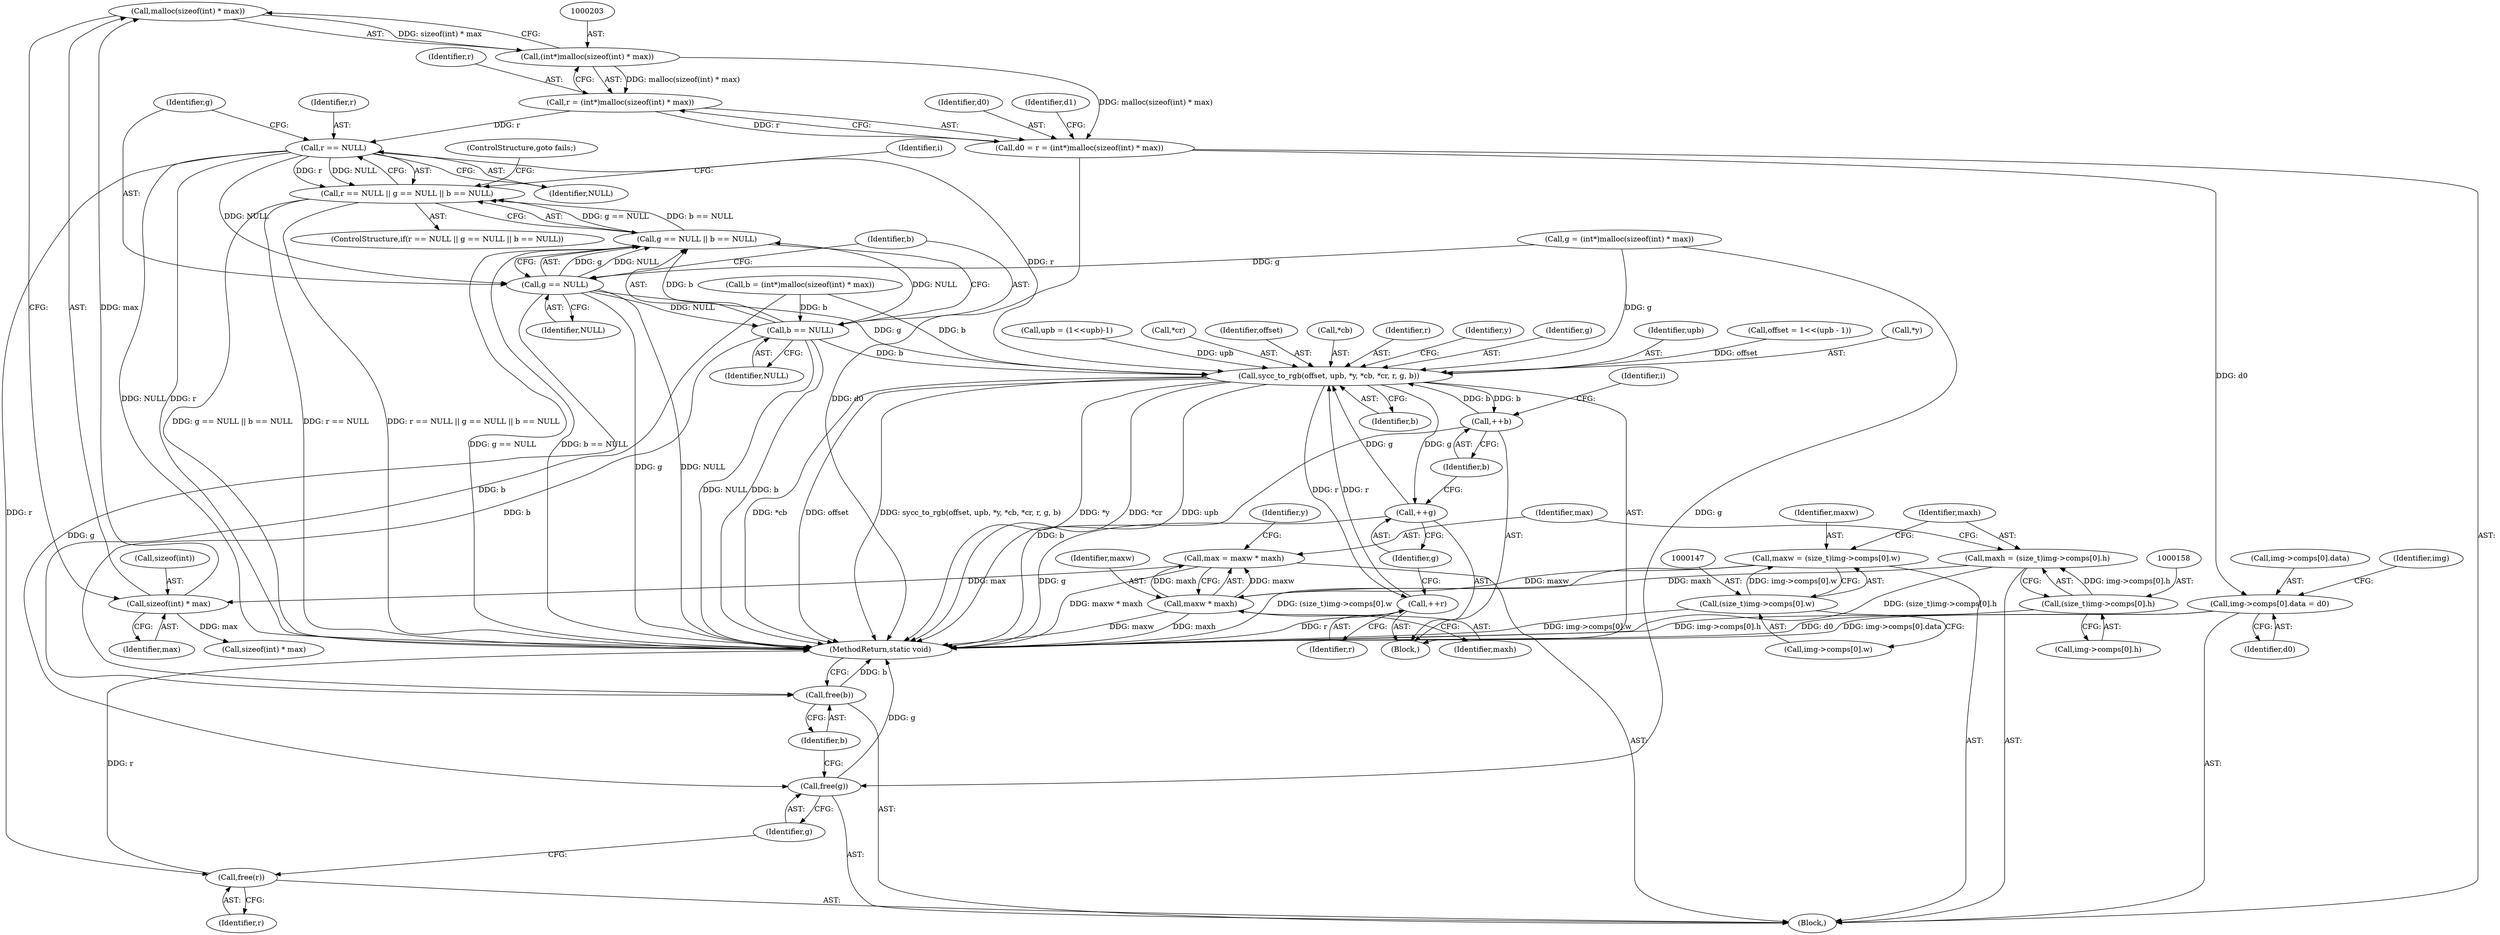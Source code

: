digraph "0_openjpeg_15f081c89650dccee4aa4ae66f614c3fdb268767_2@API" {
"1000204" [label="(Call,malloc(sizeof(int) * max))"];
"1000205" [label="(Call,sizeof(int) * max)"];
"1000166" [label="(Call,max = maxw * maxh)"];
"1000168" [label="(Call,maxw * maxh)"];
"1000144" [label="(Call,maxw = (size_t)img->comps[0].w)"];
"1000146" [label="(Call,(size_t)img->comps[0].w)"];
"1000155" [label="(Call,maxh = (size_t)img->comps[0].h)"];
"1000157" [label="(Call,(size_t)img->comps[0].h)"];
"1000202" [label="(Call,(int*)malloc(sizeof(int) * max))"];
"1000198" [label="(Call,d0 = r = (int*)malloc(sizeof(int) * max))"];
"1000286" [label="(Call,img->comps[0].data = d0)"];
"1000200" [label="(Call,r = (int*)malloc(sizeof(int) * max))"];
"1000233" [label="(Call,r == NULL)"];
"1000232" [label="(Call,r == NULL || g == NULL || b == NULL)"];
"1000237" [label="(Call,g == NULL)"];
"1000236" [label="(Call,g == NULL || b == NULL)"];
"1000240" [label="(Call,b == NULL)"];
"1000254" [label="(Call,sycc_to_rgb(offset, upb, *y, *cb, *cr, r, g, b))"];
"1000272" [label="(Call,++r)"];
"1000274" [label="(Call,++g)"];
"1000276" [label="(Call,++b)"];
"1000340" [label="(Call,free(b))"];
"1000338" [label="(Call,free(g))"];
"1000336" [label="(Call,free(r))"];
"1000256" [label="(Identifier,upb)"];
"1000130" [label="(Call,offset = 1<<(upb - 1))"];
"1000146" [label="(Call,(size_t)img->comps[0].w)"];
"1000145" [label="(Identifier,maxw)"];
"1000242" [label="(Identifier,NULL)"];
"1000339" [label="(Identifier,g)"];
"1000172" [label="(Identifier,y)"];
"1000286" [label="(Call,img->comps[0].data = d0)"];
"1000277" [label="(Identifier,b)"];
"1000241" [label="(Identifier,b)"];
"1000232" [label="(Call,r == NULL || g == NULL || b == NULL)"];
"1000240" [label="(Call,b == NULL)"];
"1000235" [label="(Identifier,NULL)"];
"1000222" [label="(Call,b = (int*)malloc(sizeof(int) * max))"];
"1000287" [label="(Call,img->comps[0].data)"];
"1000340" [label="(Call,free(b))"];
"1000233" [label="(Call,r == NULL)"];
"1000237" [label="(Call,g == NULL)"];
"1000170" [label="(Identifier,maxh)"];
"1000236" [label="(Call,g == NULL || b == NULL)"];
"1000265" [label="(Identifier,b)"];
"1000234" [label="(Identifier,r)"];
"1000257" [label="(Call,*y)"];
"1000342" [label="(MethodReturn,static void)"];
"1000137" [label="(Call,upb = (1<<upb)-1)"];
"1000199" [label="(Identifier,d0)"];
"1000155" [label="(Call,maxh = (size_t)img->comps[0].h)"];
"1000206" [label="(Call,sizeof(int))"];
"1000338" [label="(Call,free(g))"];
"1000168" [label="(Call,maxw * maxh)"];
"1000204" [label="(Call,malloc(sizeof(int) * max))"];
"1000144" [label="(Call,maxw = (size_t)img->comps[0].w)"];
"1000273" [label="(Identifier,r)"];
"1000166" [label="(Call,max = maxw * maxh)"];
"1000261" [label="(Call,*cr)"];
"1000299" [label="(Identifier,img)"];
"1000243" [label="(ControlStructure,goto fails;)"];
"1000275" [label="(Identifier,g)"];
"1000294" [label="(Identifier,d0)"];
"1000253" [label="(Block,)"];
"1000167" [label="(Identifier,max)"];
"1000148" [label="(Call,img->comps[0].w)"];
"1000159" [label="(Call,img->comps[0].h)"];
"1000198" [label="(Call,d0 = r = (int*)malloc(sizeof(int) * max))"];
"1000336" [label="(Call,free(r))"];
"1000252" [label="(Identifier,i)"];
"1000255" [label="(Identifier,offset)"];
"1000208" [label="(Identifier,max)"];
"1000157" [label="(Call,(size_t)img->comps[0].h)"];
"1000259" [label="(Call,*cb)"];
"1000263" [label="(Identifier,r)"];
"1000276" [label="(Call,++b)"];
"1000254" [label="(Call,sycc_to_rgb(offset, upb, *y, *cb, *cr, r, g, b))"];
"1000341" [label="(Identifier,b)"];
"1000267" [label="(Identifier,y)"];
"1000169" [label="(Identifier,maxw)"];
"1000211" [label="(Call,g = (int*)malloc(sizeof(int) * max))"];
"1000274" [label="(Call,++g)"];
"1000238" [label="(Identifier,g)"];
"1000231" [label="(ControlStructure,if(r == NULL || g == NULL || b == NULL))"];
"1000337" [label="(Identifier,r)"];
"1000156" [label="(Identifier,maxh)"];
"1000246" [label="(Identifier,i)"];
"1000239" [label="(Identifier,NULL)"];
"1000216" [label="(Call,sizeof(int) * max)"];
"1000205" [label="(Call,sizeof(int) * max)"];
"1000264" [label="(Identifier,g)"];
"1000272" [label="(Call,++r)"];
"1000202" [label="(Call,(int*)malloc(sizeof(int) * max))"];
"1000201" [label="(Identifier,r)"];
"1000200" [label="(Call,r = (int*)malloc(sizeof(int) * max))"];
"1000103" [label="(Block,)"];
"1000210" [label="(Identifier,d1)"];
"1000204" -> "1000202"  [label="AST: "];
"1000204" -> "1000205"  [label="CFG: "];
"1000205" -> "1000204"  [label="AST: "];
"1000202" -> "1000204"  [label="CFG: "];
"1000204" -> "1000202"  [label="DDG: sizeof(int) * max"];
"1000205" -> "1000204"  [label="DDG: max"];
"1000205" -> "1000208"  [label="CFG: "];
"1000206" -> "1000205"  [label="AST: "];
"1000208" -> "1000205"  [label="AST: "];
"1000166" -> "1000205"  [label="DDG: max"];
"1000205" -> "1000216"  [label="DDG: max"];
"1000166" -> "1000103"  [label="AST: "];
"1000166" -> "1000168"  [label="CFG: "];
"1000167" -> "1000166"  [label="AST: "];
"1000168" -> "1000166"  [label="AST: "];
"1000172" -> "1000166"  [label="CFG: "];
"1000166" -> "1000342"  [label="DDG: maxw * maxh"];
"1000168" -> "1000166"  [label="DDG: maxw"];
"1000168" -> "1000166"  [label="DDG: maxh"];
"1000168" -> "1000170"  [label="CFG: "];
"1000169" -> "1000168"  [label="AST: "];
"1000170" -> "1000168"  [label="AST: "];
"1000168" -> "1000342"  [label="DDG: maxw"];
"1000168" -> "1000342"  [label="DDG: maxh"];
"1000144" -> "1000168"  [label="DDG: maxw"];
"1000155" -> "1000168"  [label="DDG: maxh"];
"1000144" -> "1000103"  [label="AST: "];
"1000144" -> "1000146"  [label="CFG: "];
"1000145" -> "1000144"  [label="AST: "];
"1000146" -> "1000144"  [label="AST: "];
"1000156" -> "1000144"  [label="CFG: "];
"1000144" -> "1000342"  [label="DDG: (size_t)img->comps[0].w"];
"1000146" -> "1000144"  [label="DDG: img->comps[0].w"];
"1000146" -> "1000148"  [label="CFG: "];
"1000147" -> "1000146"  [label="AST: "];
"1000148" -> "1000146"  [label="AST: "];
"1000146" -> "1000342"  [label="DDG: img->comps[0].w"];
"1000155" -> "1000103"  [label="AST: "];
"1000155" -> "1000157"  [label="CFG: "];
"1000156" -> "1000155"  [label="AST: "];
"1000157" -> "1000155"  [label="AST: "];
"1000167" -> "1000155"  [label="CFG: "];
"1000155" -> "1000342"  [label="DDG: (size_t)img->comps[0].h"];
"1000157" -> "1000155"  [label="DDG: img->comps[0].h"];
"1000157" -> "1000159"  [label="CFG: "];
"1000158" -> "1000157"  [label="AST: "];
"1000159" -> "1000157"  [label="AST: "];
"1000157" -> "1000342"  [label="DDG: img->comps[0].h"];
"1000202" -> "1000200"  [label="AST: "];
"1000203" -> "1000202"  [label="AST: "];
"1000200" -> "1000202"  [label="CFG: "];
"1000202" -> "1000198"  [label="DDG: malloc(sizeof(int) * max)"];
"1000202" -> "1000200"  [label="DDG: malloc(sizeof(int) * max)"];
"1000198" -> "1000103"  [label="AST: "];
"1000198" -> "1000200"  [label="CFG: "];
"1000199" -> "1000198"  [label="AST: "];
"1000200" -> "1000198"  [label="AST: "];
"1000210" -> "1000198"  [label="CFG: "];
"1000198" -> "1000342"  [label="DDG: d0"];
"1000200" -> "1000198"  [label="DDG: r"];
"1000198" -> "1000286"  [label="DDG: d0"];
"1000286" -> "1000103"  [label="AST: "];
"1000286" -> "1000294"  [label="CFG: "];
"1000287" -> "1000286"  [label="AST: "];
"1000294" -> "1000286"  [label="AST: "];
"1000299" -> "1000286"  [label="CFG: "];
"1000286" -> "1000342"  [label="DDG: d0"];
"1000286" -> "1000342"  [label="DDG: img->comps[0].data"];
"1000201" -> "1000200"  [label="AST: "];
"1000200" -> "1000233"  [label="DDG: r"];
"1000233" -> "1000232"  [label="AST: "];
"1000233" -> "1000235"  [label="CFG: "];
"1000234" -> "1000233"  [label="AST: "];
"1000235" -> "1000233"  [label="AST: "];
"1000238" -> "1000233"  [label="CFG: "];
"1000232" -> "1000233"  [label="CFG: "];
"1000233" -> "1000342"  [label="DDG: NULL"];
"1000233" -> "1000342"  [label="DDG: r"];
"1000233" -> "1000232"  [label="DDG: r"];
"1000233" -> "1000232"  [label="DDG: NULL"];
"1000233" -> "1000237"  [label="DDG: NULL"];
"1000233" -> "1000254"  [label="DDG: r"];
"1000233" -> "1000336"  [label="DDG: r"];
"1000232" -> "1000231"  [label="AST: "];
"1000232" -> "1000236"  [label="CFG: "];
"1000236" -> "1000232"  [label="AST: "];
"1000243" -> "1000232"  [label="CFG: "];
"1000246" -> "1000232"  [label="CFG: "];
"1000232" -> "1000342"  [label="DDG: g == NULL || b == NULL"];
"1000232" -> "1000342"  [label="DDG: r == NULL"];
"1000232" -> "1000342"  [label="DDG: r == NULL || g == NULL || b == NULL"];
"1000236" -> "1000232"  [label="DDG: g == NULL"];
"1000236" -> "1000232"  [label="DDG: b == NULL"];
"1000237" -> "1000236"  [label="AST: "];
"1000237" -> "1000239"  [label="CFG: "];
"1000238" -> "1000237"  [label="AST: "];
"1000239" -> "1000237"  [label="AST: "];
"1000241" -> "1000237"  [label="CFG: "];
"1000236" -> "1000237"  [label="CFG: "];
"1000237" -> "1000342"  [label="DDG: NULL"];
"1000237" -> "1000342"  [label="DDG: g"];
"1000237" -> "1000236"  [label="DDG: g"];
"1000237" -> "1000236"  [label="DDG: NULL"];
"1000211" -> "1000237"  [label="DDG: g"];
"1000237" -> "1000240"  [label="DDG: NULL"];
"1000237" -> "1000254"  [label="DDG: g"];
"1000237" -> "1000338"  [label="DDG: g"];
"1000236" -> "1000240"  [label="CFG: "];
"1000240" -> "1000236"  [label="AST: "];
"1000236" -> "1000342"  [label="DDG: g == NULL"];
"1000236" -> "1000342"  [label="DDG: b == NULL"];
"1000240" -> "1000236"  [label="DDG: b"];
"1000240" -> "1000236"  [label="DDG: NULL"];
"1000240" -> "1000242"  [label="CFG: "];
"1000241" -> "1000240"  [label="AST: "];
"1000242" -> "1000240"  [label="AST: "];
"1000240" -> "1000342"  [label="DDG: NULL"];
"1000240" -> "1000342"  [label="DDG: b"];
"1000222" -> "1000240"  [label="DDG: b"];
"1000240" -> "1000254"  [label="DDG: b"];
"1000240" -> "1000340"  [label="DDG: b"];
"1000254" -> "1000253"  [label="AST: "];
"1000254" -> "1000265"  [label="CFG: "];
"1000255" -> "1000254"  [label="AST: "];
"1000256" -> "1000254"  [label="AST: "];
"1000257" -> "1000254"  [label="AST: "];
"1000259" -> "1000254"  [label="AST: "];
"1000261" -> "1000254"  [label="AST: "];
"1000263" -> "1000254"  [label="AST: "];
"1000264" -> "1000254"  [label="AST: "];
"1000265" -> "1000254"  [label="AST: "];
"1000267" -> "1000254"  [label="CFG: "];
"1000254" -> "1000342"  [label="DDG: *cb"];
"1000254" -> "1000342"  [label="DDG: offset"];
"1000254" -> "1000342"  [label="DDG: sycc_to_rgb(offset, upb, *y, *cb, *cr, r, g, b)"];
"1000254" -> "1000342"  [label="DDG: *y"];
"1000254" -> "1000342"  [label="DDG: *cr"];
"1000254" -> "1000342"  [label="DDG: upb"];
"1000130" -> "1000254"  [label="DDG: offset"];
"1000137" -> "1000254"  [label="DDG: upb"];
"1000272" -> "1000254"  [label="DDG: r"];
"1000274" -> "1000254"  [label="DDG: g"];
"1000211" -> "1000254"  [label="DDG: g"];
"1000222" -> "1000254"  [label="DDG: b"];
"1000276" -> "1000254"  [label="DDG: b"];
"1000254" -> "1000272"  [label="DDG: r"];
"1000254" -> "1000274"  [label="DDG: g"];
"1000254" -> "1000276"  [label="DDG: b"];
"1000272" -> "1000253"  [label="AST: "];
"1000272" -> "1000273"  [label="CFG: "];
"1000273" -> "1000272"  [label="AST: "];
"1000275" -> "1000272"  [label="CFG: "];
"1000272" -> "1000342"  [label="DDG: r"];
"1000274" -> "1000253"  [label="AST: "];
"1000274" -> "1000275"  [label="CFG: "];
"1000275" -> "1000274"  [label="AST: "];
"1000277" -> "1000274"  [label="CFG: "];
"1000274" -> "1000342"  [label="DDG: g"];
"1000276" -> "1000253"  [label="AST: "];
"1000276" -> "1000277"  [label="CFG: "];
"1000277" -> "1000276"  [label="AST: "];
"1000252" -> "1000276"  [label="CFG: "];
"1000276" -> "1000342"  [label="DDG: b"];
"1000340" -> "1000103"  [label="AST: "];
"1000340" -> "1000341"  [label="CFG: "];
"1000341" -> "1000340"  [label="AST: "];
"1000342" -> "1000340"  [label="CFG: "];
"1000340" -> "1000342"  [label="DDG: b"];
"1000222" -> "1000340"  [label="DDG: b"];
"1000338" -> "1000103"  [label="AST: "];
"1000338" -> "1000339"  [label="CFG: "];
"1000339" -> "1000338"  [label="AST: "];
"1000341" -> "1000338"  [label="CFG: "];
"1000338" -> "1000342"  [label="DDG: g"];
"1000211" -> "1000338"  [label="DDG: g"];
"1000336" -> "1000103"  [label="AST: "];
"1000336" -> "1000337"  [label="CFG: "];
"1000337" -> "1000336"  [label="AST: "];
"1000339" -> "1000336"  [label="CFG: "];
"1000336" -> "1000342"  [label="DDG: r"];
}
